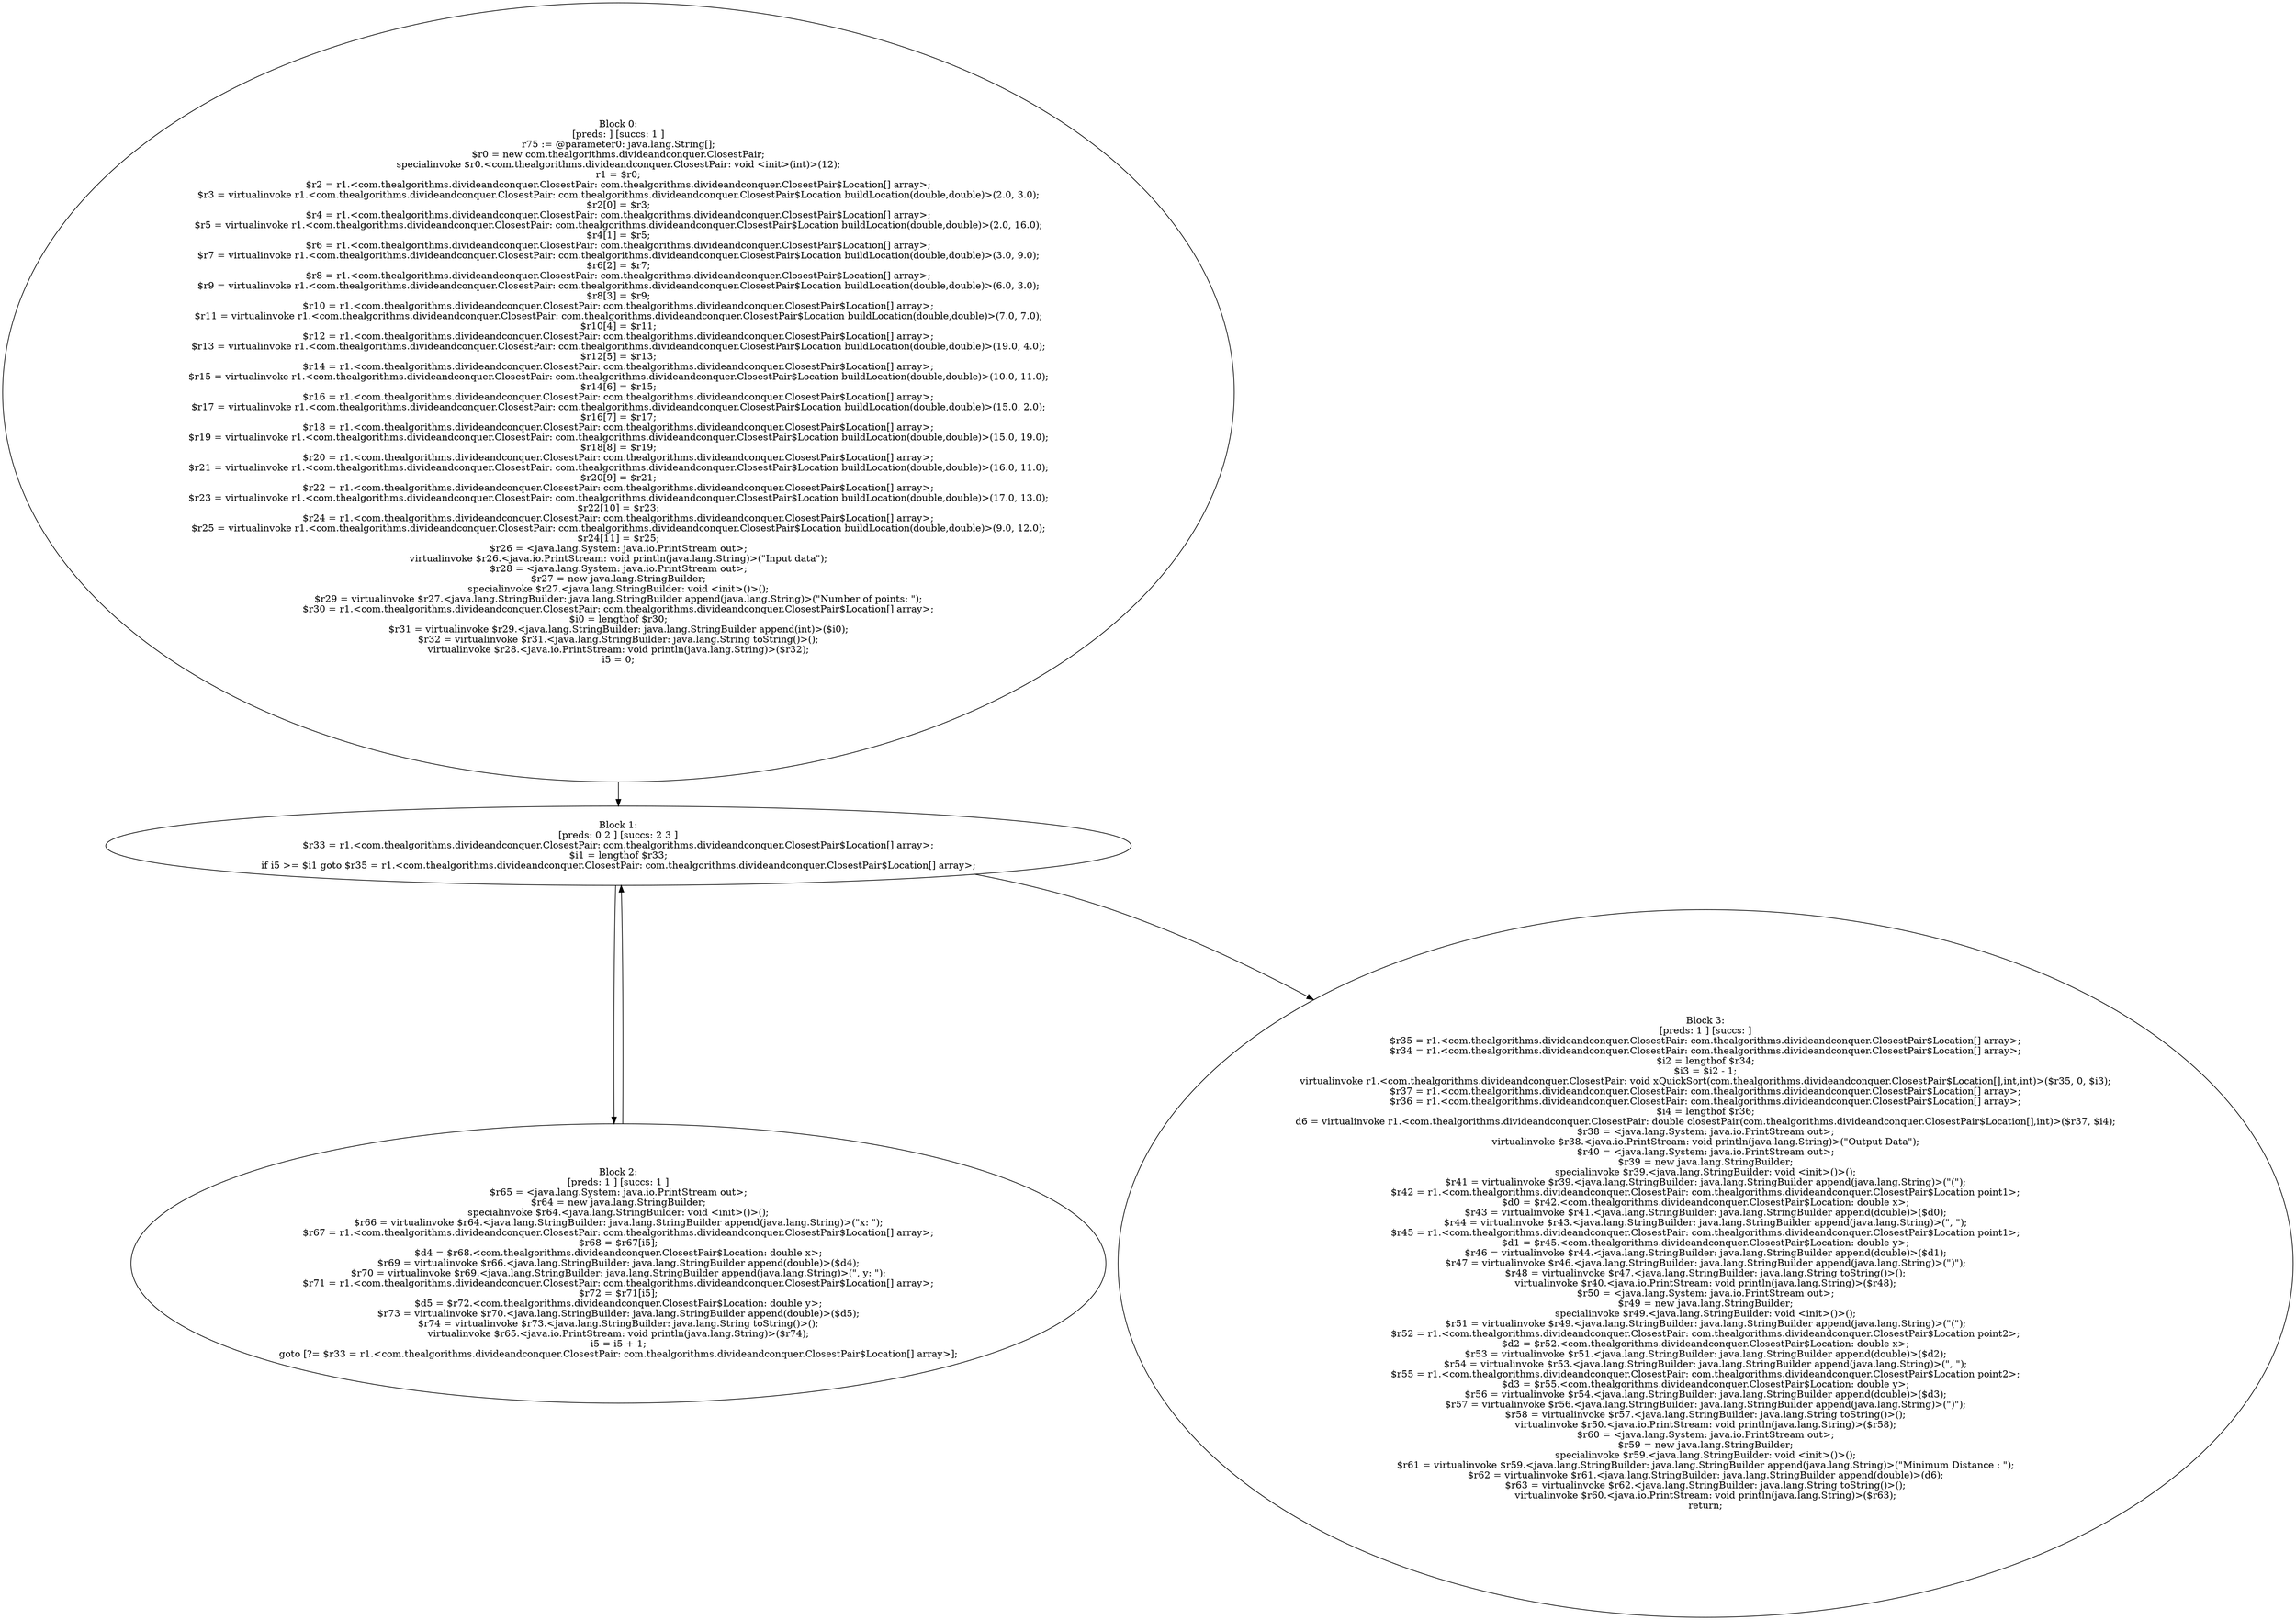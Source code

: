 digraph "unitGraph" {
    "Block 0:
[preds: ] [succs: 1 ]
r75 := @parameter0: java.lang.String[];
$r0 = new com.thealgorithms.divideandconquer.ClosestPair;
specialinvoke $r0.<com.thealgorithms.divideandconquer.ClosestPair: void <init>(int)>(12);
r1 = $r0;
$r2 = r1.<com.thealgorithms.divideandconquer.ClosestPair: com.thealgorithms.divideandconquer.ClosestPair$Location[] array>;
$r3 = virtualinvoke r1.<com.thealgorithms.divideandconquer.ClosestPair: com.thealgorithms.divideandconquer.ClosestPair$Location buildLocation(double,double)>(2.0, 3.0);
$r2[0] = $r3;
$r4 = r1.<com.thealgorithms.divideandconquer.ClosestPair: com.thealgorithms.divideandconquer.ClosestPair$Location[] array>;
$r5 = virtualinvoke r1.<com.thealgorithms.divideandconquer.ClosestPair: com.thealgorithms.divideandconquer.ClosestPair$Location buildLocation(double,double)>(2.0, 16.0);
$r4[1] = $r5;
$r6 = r1.<com.thealgorithms.divideandconquer.ClosestPair: com.thealgorithms.divideandconquer.ClosestPair$Location[] array>;
$r7 = virtualinvoke r1.<com.thealgorithms.divideandconquer.ClosestPair: com.thealgorithms.divideandconquer.ClosestPair$Location buildLocation(double,double)>(3.0, 9.0);
$r6[2] = $r7;
$r8 = r1.<com.thealgorithms.divideandconquer.ClosestPair: com.thealgorithms.divideandconquer.ClosestPair$Location[] array>;
$r9 = virtualinvoke r1.<com.thealgorithms.divideandconquer.ClosestPair: com.thealgorithms.divideandconquer.ClosestPair$Location buildLocation(double,double)>(6.0, 3.0);
$r8[3] = $r9;
$r10 = r1.<com.thealgorithms.divideandconquer.ClosestPair: com.thealgorithms.divideandconquer.ClosestPair$Location[] array>;
$r11 = virtualinvoke r1.<com.thealgorithms.divideandconquer.ClosestPair: com.thealgorithms.divideandconquer.ClosestPair$Location buildLocation(double,double)>(7.0, 7.0);
$r10[4] = $r11;
$r12 = r1.<com.thealgorithms.divideandconquer.ClosestPair: com.thealgorithms.divideandconquer.ClosestPair$Location[] array>;
$r13 = virtualinvoke r1.<com.thealgorithms.divideandconquer.ClosestPair: com.thealgorithms.divideandconquer.ClosestPair$Location buildLocation(double,double)>(19.0, 4.0);
$r12[5] = $r13;
$r14 = r1.<com.thealgorithms.divideandconquer.ClosestPair: com.thealgorithms.divideandconquer.ClosestPair$Location[] array>;
$r15 = virtualinvoke r1.<com.thealgorithms.divideandconquer.ClosestPair: com.thealgorithms.divideandconquer.ClosestPair$Location buildLocation(double,double)>(10.0, 11.0);
$r14[6] = $r15;
$r16 = r1.<com.thealgorithms.divideandconquer.ClosestPair: com.thealgorithms.divideandconquer.ClosestPair$Location[] array>;
$r17 = virtualinvoke r1.<com.thealgorithms.divideandconquer.ClosestPair: com.thealgorithms.divideandconquer.ClosestPair$Location buildLocation(double,double)>(15.0, 2.0);
$r16[7] = $r17;
$r18 = r1.<com.thealgorithms.divideandconquer.ClosestPair: com.thealgorithms.divideandconquer.ClosestPair$Location[] array>;
$r19 = virtualinvoke r1.<com.thealgorithms.divideandconquer.ClosestPair: com.thealgorithms.divideandconquer.ClosestPair$Location buildLocation(double,double)>(15.0, 19.0);
$r18[8] = $r19;
$r20 = r1.<com.thealgorithms.divideandconquer.ClosestPair: com.thealgorithms.divideandconquer.ClosestPair$Location[] array>;
$r21 = virtualinvoke r1.<com.thealgorithms.divideandconquer.ClosestPair: com.thealgorithms.divideandconquer.ClosestPair$Location buildLocation(double,double)>(16.0, 11.0);
$r20[9] = $r21;
$r22 = r1.<com.thealgorithms.divideandconquer.ClosestPair: com.thealgorithms.divideandconquer.ClosestPair$Location[] array>;
$r23 = virtualinvoke r1.<com.thealgorithms.divideandconquer.ClosestPair: com.thealgorithms.divideandconquer.ClosestPair$Location buildLocation(double,double)>(17.0, 13.0);
$r22[10] = $r23;
$r24 = r1.<com.thealgorithms.divideandconquer.ClosestPair: com.thealgorithms.divideandconquer.ClosestPair$Location[] array>;
$r25 = virtualinvoke r1.<com.thealgorithms.divideandconquer.ClosestPair: com.thealgorithms.divideandconquer.ClosestPair$Location buildLocation(double,double)>(9.0, 12.0);
$r24[11] = $r25;
$r26 = <java.lang.System: java.io.PrintStream out>;
virtualinvoke $r26.<java.io.PrintStream: void println(java.lang.String)>(\"Input data\");
$r28 = <java.lang.System: java.io.PrintStream out>;
$r27 = new java.lang.StringBuilder;
specialinvoke $r27.<java.lang.StringBuilder: void <init>()>();
$r29 = virtualinvoke $r27.<java.lang.StringBuilder: java.lang.StringBuilder append(java.lang.String)>(\"Number of points: \");
$r30 = r1.<com.thealgorithms.divideandconquer.ClosestPair: com.thealgorithms.divideandconquer.ClosestPair$Location[] array>;
$i0 = lengthof $r30;
$r31 = virtualinvoke $r29.<java.lang.StringBuilder: java.lang.StringBuilder append(int)>($i0);
$r32 = virtualinvoke $r31.<java.lang.StringBuilder: java.lang.String toString()>();
virtualinvoke $r28.<java.io.PrintStream: void println(java.lang.String)>($r32);
i5 = 0;
"
    "Block 1:
[preds: 0 2 ] [succs: 2 3 ]
$r33 = r1.<com.thealgorithms.divideandconquer.ClosestPair: com.thealgorithms.divideandconquer.ClosestPair$Location[] array>;
$i1 = lengthof $r33;
if i5 >= $i1 goto $r35 = r1.<com.thealgorithms.divideandconquer.ClosestPair: com.thealgorithms.divideandconquer.ClosestPair$Location[] array>;
"
    "Block 2:
[preds: 1 ] [succs: 1 ]
$r65 = <java.lang.System: java.io.PrintStream out>;
$r64 = new java.lang.StringBuilder;
specialinvoke $r64.<java.lang.StringBuilder: void <init>()>();
$r66 = virtualinvoke $r64.<java.lang.StringBuilder: java.lang.StringBuilder append(java.lang.String)>(\"x: \");
$r67 = r1.<com.thealgorithms.divideandconquer.ClosestPair: com.thealgorithms.divideandconquer.ClosestPair$Location[] array>;
$r68 = $r67[i5];
$d4 = $r68.<com.thealgorithms.divideandconquer.ClosestPair$Location: double x>;
$r69 = virtualinvoke $r66.<java.lang.StringBuilder: java.lang.StringBuilder append(double)>($d4);
$r70 = virtualinvoke $r69.<java.lang.StringBuilder: java.lang.StringBuilder append(java.lang.String)>(\", y: \");
$r71 = r1.<com.thealgorithms.divideandconquer.ClosestPair: com.thealgorithms.divideandconquer.ClosestPair$Location[] array>;
$r72 = $r71[i5];
$d5 = $r72.<com.thealgorithms.divideandconquer.ClosestPair$Location: double y>;
$r73 = virtualinvoke $r70.<java.lang.StringBuilder: java.lang.StringBuilder append(double)>($d5);
$r74 = virtualinvoke $r73.<java.lang.StringBuilder: java.lang.String toString()>();
virtualinvoke $r65.<java.io.PrintStream: void println(java.lang.String)>($r74);
i5 = i5 + 1;
goto [?= $r33 = r1.<com.thealgorithms.divideandconquer.ClosestPair: com.thealgorithms.divideandconquer.ClosestPair$Location[] array>];
"
    "Block 3:
[preds: 1 ] [succs: ]
$r35 = r1.<com.thealgorithms.divideandconquer.ClosestPair: com.thealgorithms.divideandconquer.ClosestPair$Location[] array>;
$r34 = r1.<com.thealgorithms.divideandconquer.ClosestPair: com.thealgorithms.divideandconquer.ClosestPair$Location[] array>;
$i2 = lengthof $r34;
$i3 = $i2 - 1;
virtualinvoke r1.<com.thealgorithms.divideandconquer.ClosestPair: void xQuickSort(com.thealgorithms.divideandconquer.ClosestPair$Location[],int,int)>($r35, 0, $i3);
$r37 = r1.<com.thealgorithms.divideandconquer.ClosestPair: com.thealgorithms.divideandconquer.ClosestPair$Location[] array>;
$r36 = r1.<com.thealgorithms.divideandconquer.ClosestPair: com.thealgorithms.divideandconquer.ClosestPair$Location[] array>;
$i4 = lengthof $r36;
d6 = virtualinvoke r1.<com.thealgorithms.divideandconquer.ClosestPair: double closestPair(com.thealgorithms.divideandconquer.ClosestPair$Location[],int)>($r37, $i4);
$r38 = <java.lang.System: java.io.PrintStream out>;
virtualinvoke $r38.<java.io.PrintStream: void println(java.lang.String)>(\"Output Data\");
$r40 = <java.lang.System: java.io.PrintStream out>;
$r39 = new java.lang.StringBuilder;
specialinvoke $r39.<java.lang.StringBuilder: void <init>()>();
$r41 = virtualinvoke $r39.<java.lang.StringBuilder: java.lang.StringBuilder append(java.lang.String)>(\"(\");
$r42 = r1.<com.thealgorithms.divideandconquer.ClosestPair: com.thealgorithms.divideandconquer.ClosestPair$Location point1>;
$d0 = $r42.<com.thealgorithms.divideandconquer.ClosestPair$Location: double x>;
$r43 = virtualinvoke $r41.<java.lang.StringBuilder: java.lang.StringBuilder append(double)>($d0);
$r44 = virtualinvoke $r43.<java.lang.StringBuilder: java.lang.StringBuilder append(java.lang.String)>(\", \");
$r45 = r1.<com.thealgorithms.divideandconquer.ClosestPair: com.thealgorithms.divideandconquer.ClosestPair$Location point1>;
$d1 = $r45.<com.thealgorithms.divideandconquer.ClosestPair$Location: double y>;
$r46 = virtualinvoke $r44.<java.lang.StringBuilder: java.lang.StringBuilder append(double)>($d1);
$r47 = virtualinvoke $r46.<java.lang.StringBuilder: java.lang.StringBuilder append(java.lang.String)>(\")\");
$r48 = virtualinvoke $r47.<java.lang.StringBuilder: java.lang.String toString()>();
virtualinvoke $r40.<java.io.PrintStream: void println(java.lang.String)>($r48);
$r50 = <java.lang.System: java.io.PrintStream out>;
$r49 = new java.lang.StringBuilder;
specialinvoke $r49.<java.lang.StringBuilder: void <init>()>();
$r51 = virtualinvoke $r49.<java.lang.StringBuilder: java.lang.StringBuilder append(java.lang.String)>(\"(\");
$r52 = r1.<com.thealgorithms.divideandconquer.ClosestPair: com.thealgorithms.divideandconquer.ClosestPair$Location point2>;
$d2 = $r52.<com.thealgorithms.divideandconquer.ClosestPair$Location: double x>;
$r53 = virtualinvoke $r51.<java.lang.StringBuilder: java.lang.StringBuilder append(double)>($d2);
$r54 = virtualinvoke $r53.<java.lang.StringBuilder: java.lang.StringBuilder append(java.lang.String)>(\", \");
$r55 = r1.<com.thealgorithms.divideandconquer.ClosestPair: com.thealgorithms.divideandconquer.ClosestPair$Location point2>;
$d3 = $r55.<com.thealgorithms.divideandconquer.ClosestPair$Location: double y>;
$r56 = virtualinvoke $r54.<java.lang.StringBuilder: java.lang.StringBuilder append(double)>($d3);
$r57 = virtualinvoke $r56.<java.lang.StringBuilder: java.lang.StringBuilder append(java.lang.String)>(\")\");
$r58 = virtualinvoke $r57.<java.lang.StringBuilder: java.lang.String toString()>();
virtualinvoke $r50.<java.io.PrintStream: void println(java.lang.String)>($r58);
$r60 = <java.lang.System: java.io.PrintStream out>;
$r59 = new java.lang.StringBuilder;
specialinvoke $r59.<java.lang.StringBuilder: void <init>()>();
$r61 = virtualinvoke $r59.<java.lang.StringBuilder: java.lang.StringBuilder append(java.lang.String)>(\"Minimum Distance : \");
$r62 = virtualinvoke $r61.<java.lang.StringBuilder: java.lang.StringBuilder append(double)>(d6);
$r63 = virtualinvoke $r62.<java.lang.StringBuilder: java.lang.String toString()>();
virtualinvoke $r60.<java.io.PrintStream: void println(java.lang.String)>($r63);
return;
"
    "Block 0:
[preds: ] [succs: 1 ]
r75 := @parameter0: java.lang.String[];
$r0 = new com.thealgorithms.divideandconquer.ClosestPair;
specialinvoke $r0.<com.thealgorithms.divideandconquer.ClosestPair: void <init>(int)>(12);
r1 = $r0;
$r2 = r1.<com.thealgorithms.divideandconquer.ClosestPair: com.thealgorithms.divideandconquer.ClosestPair$Location[] array>;
$r3 = virtualinvoke r1.<com.thealgorithms.divideandconquer.ClosestPair: com.thealgorithms.divideandconquer.ClosestPair$Location buildLocation(double,double)>(2.0, 3.0);
$r2[0] = $r3;
$r4 = r1.<com.thealgorithms.divideandconquer.ClosestPair: com.thealgorithms.divideandconquer.ClosestPair$Location[] array>;
$r5 = virtualinvoke r1.<com.thealgorithms.divideandconquer.ClosestPair: com.thealgorithms.divideandconquer.ClosestPair$Location buildLocation(double,double)>(2.0, 16.0);
$r4[1] = $r5;
$r6 = r1.<com.thealgorithms.divideandconquer.ClosestPair: com.thealgorithms.divideandconquer.ClosestPair$Location[] array>;
$r7 = virtualinvoke r1.<com.thealgorithms.divideandconquer.ClosestPair: com.thealgorithms.divideandconquer.ClosestPair$Location buildLocation(double,double)>(3.0, 9.0);
$r6[2] = $r7;
$r8 = r1.<com.thealgorithms.divideandconquer.ClosestPair: com.thealgorithms.divideandconquer.ClosestPair$Location[] array>;
$r9 = virtualinvoke r1.<com.thealgorithms.divideandconquer.ClosestPair: com.thealgorithms.divideandconquer.ClosestPair$Location buildLocation(double,double)>(6.0, 3.0);
$r8[3] = $r9;
$r10 = r1.<com.thealgorithms.divideandconquer.ClosestPair: com.thealgorithms.divideandconquer.ClosestPair$Location[] array>;
$r11 = virtualinvoke r1.<com.thealgorithms.divideandconquer.ClosestPair: com.thealgorithms.divideandconquer.ClosestPair$Location buildLocation(double,double)>(7.0, 7.0);
$r10[4] = $r11;
$r12 = r1.<com.thealgorithms.divideandconquer.ClosestPair: com.thealgorithms.divideandconquer.ClosestPair$Location[] array>;
$r13 = virtualinvoke r1.<com.thealgorithms.divideandconquer.ClosestPair: com.thealgorithms.divideandconquer.ClosestPair$Location buildLocation(double,double)>(19.0, 4.0);
$r12[5] = $r13;
$r14 = r1.<com.thealgorithms.divideandconquer.ClosestPair: com.thealgorithms.divideandconquer.ClosestPair$Location[] array>;
$r15 = virtualinvoke r1.<com.thealgorithms.divideandconquer.ClosestPair: com.thealgorithms.divideandconquer.ClosestPair$Location buildLocation(double,double)>(10.0, 11.0);
$r14[6] = $r15;
$r16 = r1.<com.thealgorithms.divideandconquer.ClosestPair: com.thealgorithms.divideandconquer.ClosestPair$Location[] array>;
$r17 = virtualinvoke r1.<com.thealgorithms.divideandconquer.ClosestPair: com.thealgorithms.divideandconquer.ClosestPair$Location buildLocation(double,double)>(15.0, 2.0);
$r16[7] = $r17;
$r18 = r1.<com.thealgorithms.divideandconquer.ClosestPair: com.thealgorithms.divideandconquer.ClosestPair$Location[] array>;
$r19 = virtualinvoke r1.<com.thealgorithms.divideandconquer.ClosestPair: com.thealgorithms.divideandconquer.ClosestPair$Location buildLocation(double,double)>(15.0, 19.0);
$r18[8] = $r19;
$r20 = r1.<com.thealgorithms.divideandconquer.ClosestPair: com.thealgorithms.divideandconquer.ClosestPair$Location[] array>;
$r21 = virtualinvoke r1.<com.thealgorithms.divideandconquer.ClosestPair: com.thealgorithms.divideandconquer.ClosestPair$Location buildLocation(double,double)>(16.0, 11.0);
$r20[9] = $r21;
$r22 = r1.<com.thealgorithms.divideandconquer.ClosestPair: com.thealgorithms.divideandconquer.ClosestPair$Location[] array>;
$r23 = virtualinvoke r1.<com.thealgorithms.divideandconquer.ClosestPair: com.thealgorithms.divideandconquer.ClosestPair$Location buildLocation(double,double)>(17.0, 13.0);
$r22[10] = $r23;
$r24 = r1.<com.thealgorithms.divideandconquer.ClosestPair: com.thealgorithms.divideandconquer.ClosestPair$Location[] array>;
$r25 = virtualinvoke r1.<com.thealgorithms.divideandconquer.ClosestPair: com.thealgorithms.divideandconquer.ClosestPair$Location buildLocation(double,double)>(9.0, 12.0);
$r24[11] = $r25;
$r26 = <java.lang.System: java.io.PrintStream out>;
virtualinvoke $r26.<java.io.PrintStream: void println(java.lang.String)>(\"Input data\");
$r28 = <java.lang.System: java.io.PrintStream out>;
$r27 = new java.lang.StringBuilder;
specialinvoke $r27.<java.lang.StringBuilder: void <init>()>();
$r29 = virtualinvoke $r27.<java.lang.StringBuilder: java.lang.StringBuilder append(java.lang.String)>(\"Number of points: \");
$r30 = r1.<com.thealgorithms.divideandconquer.ClosestPair: com.thealgorithms.divideandconquer.ClosestPair$Location[] array>;
$i0 = lengthof $r30;
$r31 = virtualinvoke $r29.<java.lang.StringBuilder: java.lang.StringBuilder append(int)>($i0);
$r32 = virtualinvoke $r31.<java.lang.StringBuilder: java.lang.String toString()>();
virtualinvoke $r28.<java.io.PrintStream: void println(java.lang.String)>($r32);
i5 = 0;
"->"Block 1:
[preds: 0 2 ] [succs: 2 3 ]
$r33 = r1.<com.thealgorithms.divideandconquer.ClosestPair: com.thealgorithms.divideandconquer.ClosestPair$Location[] array>;
$i1 = lengthof $r33;
if i5 >= $i1 goto $r35 = r1.<com.thealgorithms.divideandconquer.ClosestPair: com.thealgorithms.divideandconquer.ClosestPair$Location[] array>;
";
    "Block 1:
[preds: 0 2 ] [succs: 2 3 ]
$r33 = r1.<com.thealgorithms.divideandconquer.ClosestPair: com.thealgorithms.divideandconquer.ClosestPair$Location[] array>;
$i1 = lengthof $r33;
if i5 >= $i1 goto $r35 = r1.<com.thealgorithms.divideandconquer.ClosestPair: com.thealgorithms.divideandconquer.ClosestPair$Location[] array>;
"->"Block 2:
[preds: 1 ] [succs: 1 ]
$r65 = <java.lang.System: java.io.PrintStream out>;
$r64 = new java.lang.StringBuilder;
specialinvoke $r64.<java.lang.StringBuilder: void <init>()>();
$r66 = virtualinvoke $r64.<java.lang.StringBuilder: java.lang.StringBuilder append(java.lang.String)>(\"x: \");
$r67 = r1.<com.thealgorithms.divideandconquer.ClosestPair: com.thealgorithms.divideandconquer.ClosestPair$Location[] array>;
$r68 = $r67[i5];
$d4 = $r68.<com.thealgorithms.divideandconquer.ClosestPair$Location: double x>;
$r69 = virtualinvoke $r66.<java.lang.StringBuilder: java.lang.StringBuilder append(double)>($d4);
$r70 = virtualinvoke $r69.<java.lang.StringBuilder: java.lang.StringBuilder append(java.lang.String)>(\", y: \");
$r71 = r1.<com.thealgorithms.divideandconquer.ClosestPair: com.thealgorithms.divideandconquer.ClosestPair$Location[] array>;
$r72 = $r71[i5];
$d5 = $r72.<com.thealgorithms.divideandconquer.ClosestPair$Location: double y>;
$r73 = virtualinvoke $r70.<java.lang.StringBuilder: java.lang.StringBuilder append(double)>($d5);
$r74 = virtualinvoke $r73.<java.lang.StringBuilder: java.lang.String toString()>();
virtualinvoke $r65.<java.io.PrintStream: void println(java.lang.String)>($r74);
i5 = i5 + 1;
goto [?= $r33 = r1.<com.thealgorithms.divideandconquer.ClosestPair: com.thealgorithms.divideandconquer.ClosestPair$Location[] array>];
";
    "Block 1:
[preds: 0 2 ] [succs: 2 3 ]
$r33 = r1.<com.thealgorithms.divideandconquer.ClosestPair: com.thealgorithms.divideandconquer.ClosestPair$Location[] array>;
$i1 = lengthof $r33;
if i5 >= $i1 goto $r35 = r1.<com.thealgorithms.divideandconquer.ClosestPair: com.thealgorithms.divideandconquer.ClosestPair$Location[] array>;
"->"Block 3:
[preds: 1 ] [succs: ]
$r35 = r1.<com.thealgorithms.divideandconquer.ClosestPair: com.thealgorithms.divideandconquer.ClosestPair$Location[] array>;
$r34 = r1.<com.thealgorithms.divideandconquer.ClosestPair: com.thealgorithms.divideandconquer.ClosestPair$Location[] array>;
$i2 = lengthof $r34;
$i3 = $i2 - 1;
virtualinvoke r1.<com.thealgorithms.divideandconquer.ClosestPair: void xQuickSort(com.thealgorithms.divideandconquer.ClosestPair$Location[],int,int)>($r35, 0, $i3);
$r37 = r1.<com.thealgorithms.divideandconquer.ClosestPair: com.thealgorithms.divideandconquer.ClosestPair$Location[] array>;
$r36 = r1.<com.thealgorithms.divideandconquer.ClosestPair: com.thealgorithms.divideandconquer.ClosestPair$Location[] array>;
$i4 = lengthof $r36;
d6 = virtualinvoke r1.<com.thealgorithms.divideandconquer.ClosestPair: double closestPair(com.thealgorithms.divideandconquer.ClosestPair$Location[],int)>($r37, $i4);
$r38 = <java.lang.System: java.io.PrintStream out>;
virtualinvoke $r38.<java.io.PrintStream: void println(java.lang.String)>(\"Output Data\");
$r40 = <java.lang.System: java.io.PrintStream out>;
$r39 = new java.lang.StringBuilder;
specialinvoke $r39.<java.lang.StringBuilder: void <init>()>();
$r41 = virtualinvoke $r39.<java.lang.StringBuilder: java.lang.StringBuilder append(java.lang.String)>(\"(\");
$r42 = r1.<com.thealgorithms.divideandconquer.ClosestPair: com.thealgorithms.divideandconquer.ClosestPair$Location point1>;
$d0 = $r42.<com.thealgorithms.divideandconquer.ClosestPair$Location: double x>;
$r43 = virtualinvoke $r41.<java.lang.StringBuilder: java.lang.StringBuilder append(double)>($d0);
$r44 = virtualinvoke $r43.<java.lang.StringBuilder: java.lang.StringBuilder append(java.lang.String)>(\", \");
$r45 = r1.<com.thealgorithms.divideandconquer.ClosestPair: com.thealgorithms.divideandconquer.ClosestPair$Location point1>;
$d1 = $r45.<com.thealgorithms.divideandconquer.ClosestPair$Location: double y>;
$r46 = virtualinvoke $r44.<java.lang.StringBuilder: java.lang.StringBuilder append(double)>($d1);
$r47 = virtualinvoke $r46.<java.lang.StringBuilder: java.lang.StringBuilder append(java.lang.String)>(\")\");
$r48 = virtualinvoke $r47.<java.lang.StringBuilder: java.lang.String toString()>();
virtualinvoke $r40.<java.io.PrintStream: void println(java.lang.String)>($r48);
$r50 = <java.lang.System: java.io.PrintStream out>;
$r49 = new java.lang.StringBuilder;
specialinvoke $r49.<java.lang.StringBuilder: void <init>()>();
$r51 = virtualinvoke $r49.<java.lang.StringBuilder: java.lang.StringBuilder append(java.lang.String)>(\"(\");
$r52 = r1.<com.thealgorithms.divideandconquer.ClosestPair: com.thealgorithms.divideandconquer.ClosestPair$Location point2>;
$d2 = $r52.<com.thealgorithms.divideandconquer.ClosestPair$Location: double x>;
$r53 = virtualinvoke $r51.<java.lang.StringBuilder: java.lang.StringBuilder append(double)>($d2);
$r54 = virtualinvoke $r53.<java.lang.StringBuilder: java.lang.StringBuilder append(java.lang.String)>(\", \");
$r55 = r1.<com.thealgorithms.divideandconquer.ClosestPair: com.thealgorithms.divideandconquer.ClosestPair$Location point2>;
$d3 = $r55.<com.thealgorithms.divideandconquer.ClosestPair$Location: double y>;
$r56 = virtualinvoke $r54.<java.lang.StringBuilder: java.lang.StringBuilder append(double)>($d3);
$r57 = virtualinvoke $r56.<java.lang.StringBuilder: java.lang.StringBuilder append(java.lang.String)>(\")\");
$r58 = virtualinvoke $r57.<java.lang.StringBuilder: java.lang.String toString()>();
virtualinvoke $r50.<java.io.PrintStream: void println(java.lang.String)>($r58);
$r60 = <java.lang.System: java.io.PrintStream out>;
$r59 = new java.lang.StringBuilder;
specialinvoke $r59.<java.lang.StringBuilder: void <init>()>();
$r61 = virtualinvoke $r59.<java.lang.StringBuilder: java.lang.StringBuilder append(java.lang.String)>(\"Minimum Distance : \");
$r62 = virtualinvoke $r61.<java.lang.StringBuilder: java.lang.StringBuilder append(double)>(d6);
$r63 = virtualinvoke $r62.<java.lang.StringBuilder: java.lang.String toString()>();
virtualinvoke $r60.<java.io.PrintStream: void println(java.lang.String)>($r63);
return;
";
    "Block 2:
[preds: 1 ] [succs: 1 ]
$r65 = <java.lang.System: java.io.PrintStream out>;
$r64 = new java.lang.StringBuilder;
specialinvoke $r64.<java.lang.StringBuilder: void <init>()>();
$r66 = virtualinvoke $r64.<java.lang.StringBuilder: java.lang.StringBuilder append(java.lang.String)>(\"x: \");
$r67 = r1.<com.thealgorithms.divideandconquer.ClosestPair: com.thealgorithms.divideandconquer.ClosestPair$Location[] array>;
$r68 = $r67[i5];
$d4 = $r68.<com.thealgorithms.divideandconquer.ClosestPair$Location: double x>;
$r69 = virtualinvoke $r66.<java.lang.StringBuilder: java.lang.StringBuilder append(double)>($d4);
$r70 = virtualinvoke $r69.<java.lang.StringBuilder: java.lang.StringBuilder append(java.lang.String)>(\", y: \");
$r71 = r1.<com.thealgorithms.divideandconquer.ClosestPair: com.thealgorithms.divideandconquer.ClosestPair$Location[] array>;
$r72 = $r71[i5];
$d5 = $r72.<com.thealgorithms.divideandconquer.ClosestPair$Location: double y>;
$r73 = virtualinvoke $r70.<java.lang.StringBuilder: java.lang.StringBuilder append(double)>($d5);
$r74 = virtualinvoke $r73.<java.lang.StringBuilder: java.lang.String toString()>();
virtualinvoke $r65.<java.io.PrintStream: void println(java.lang.String)>($r74);
i5 = i5 + 1;
goto [?= $r33 = r1.<com.thealgorithms.divideandconquer.ClosestPair: com.thealgorithms.divideandconquer.ClosestPair$Location[] array>];
"->"Block 1:
[preds: 0 2 ] [succs: 2 3 ]
$r33 = r1.<com.thealgorithms.divideandconquer.ClosestPair: com.thealgorithms.divideandconquer.ClosestPair$Location[] array>;
$i1 = lengthof $r33;
if i5 >= $i1 goto $r35 = r1.<com.thealgorithms.divideandconquer.ClosestPair: com.thealgorithms.divideandconquer.ClosestPair$Location[] array>;
";
}
